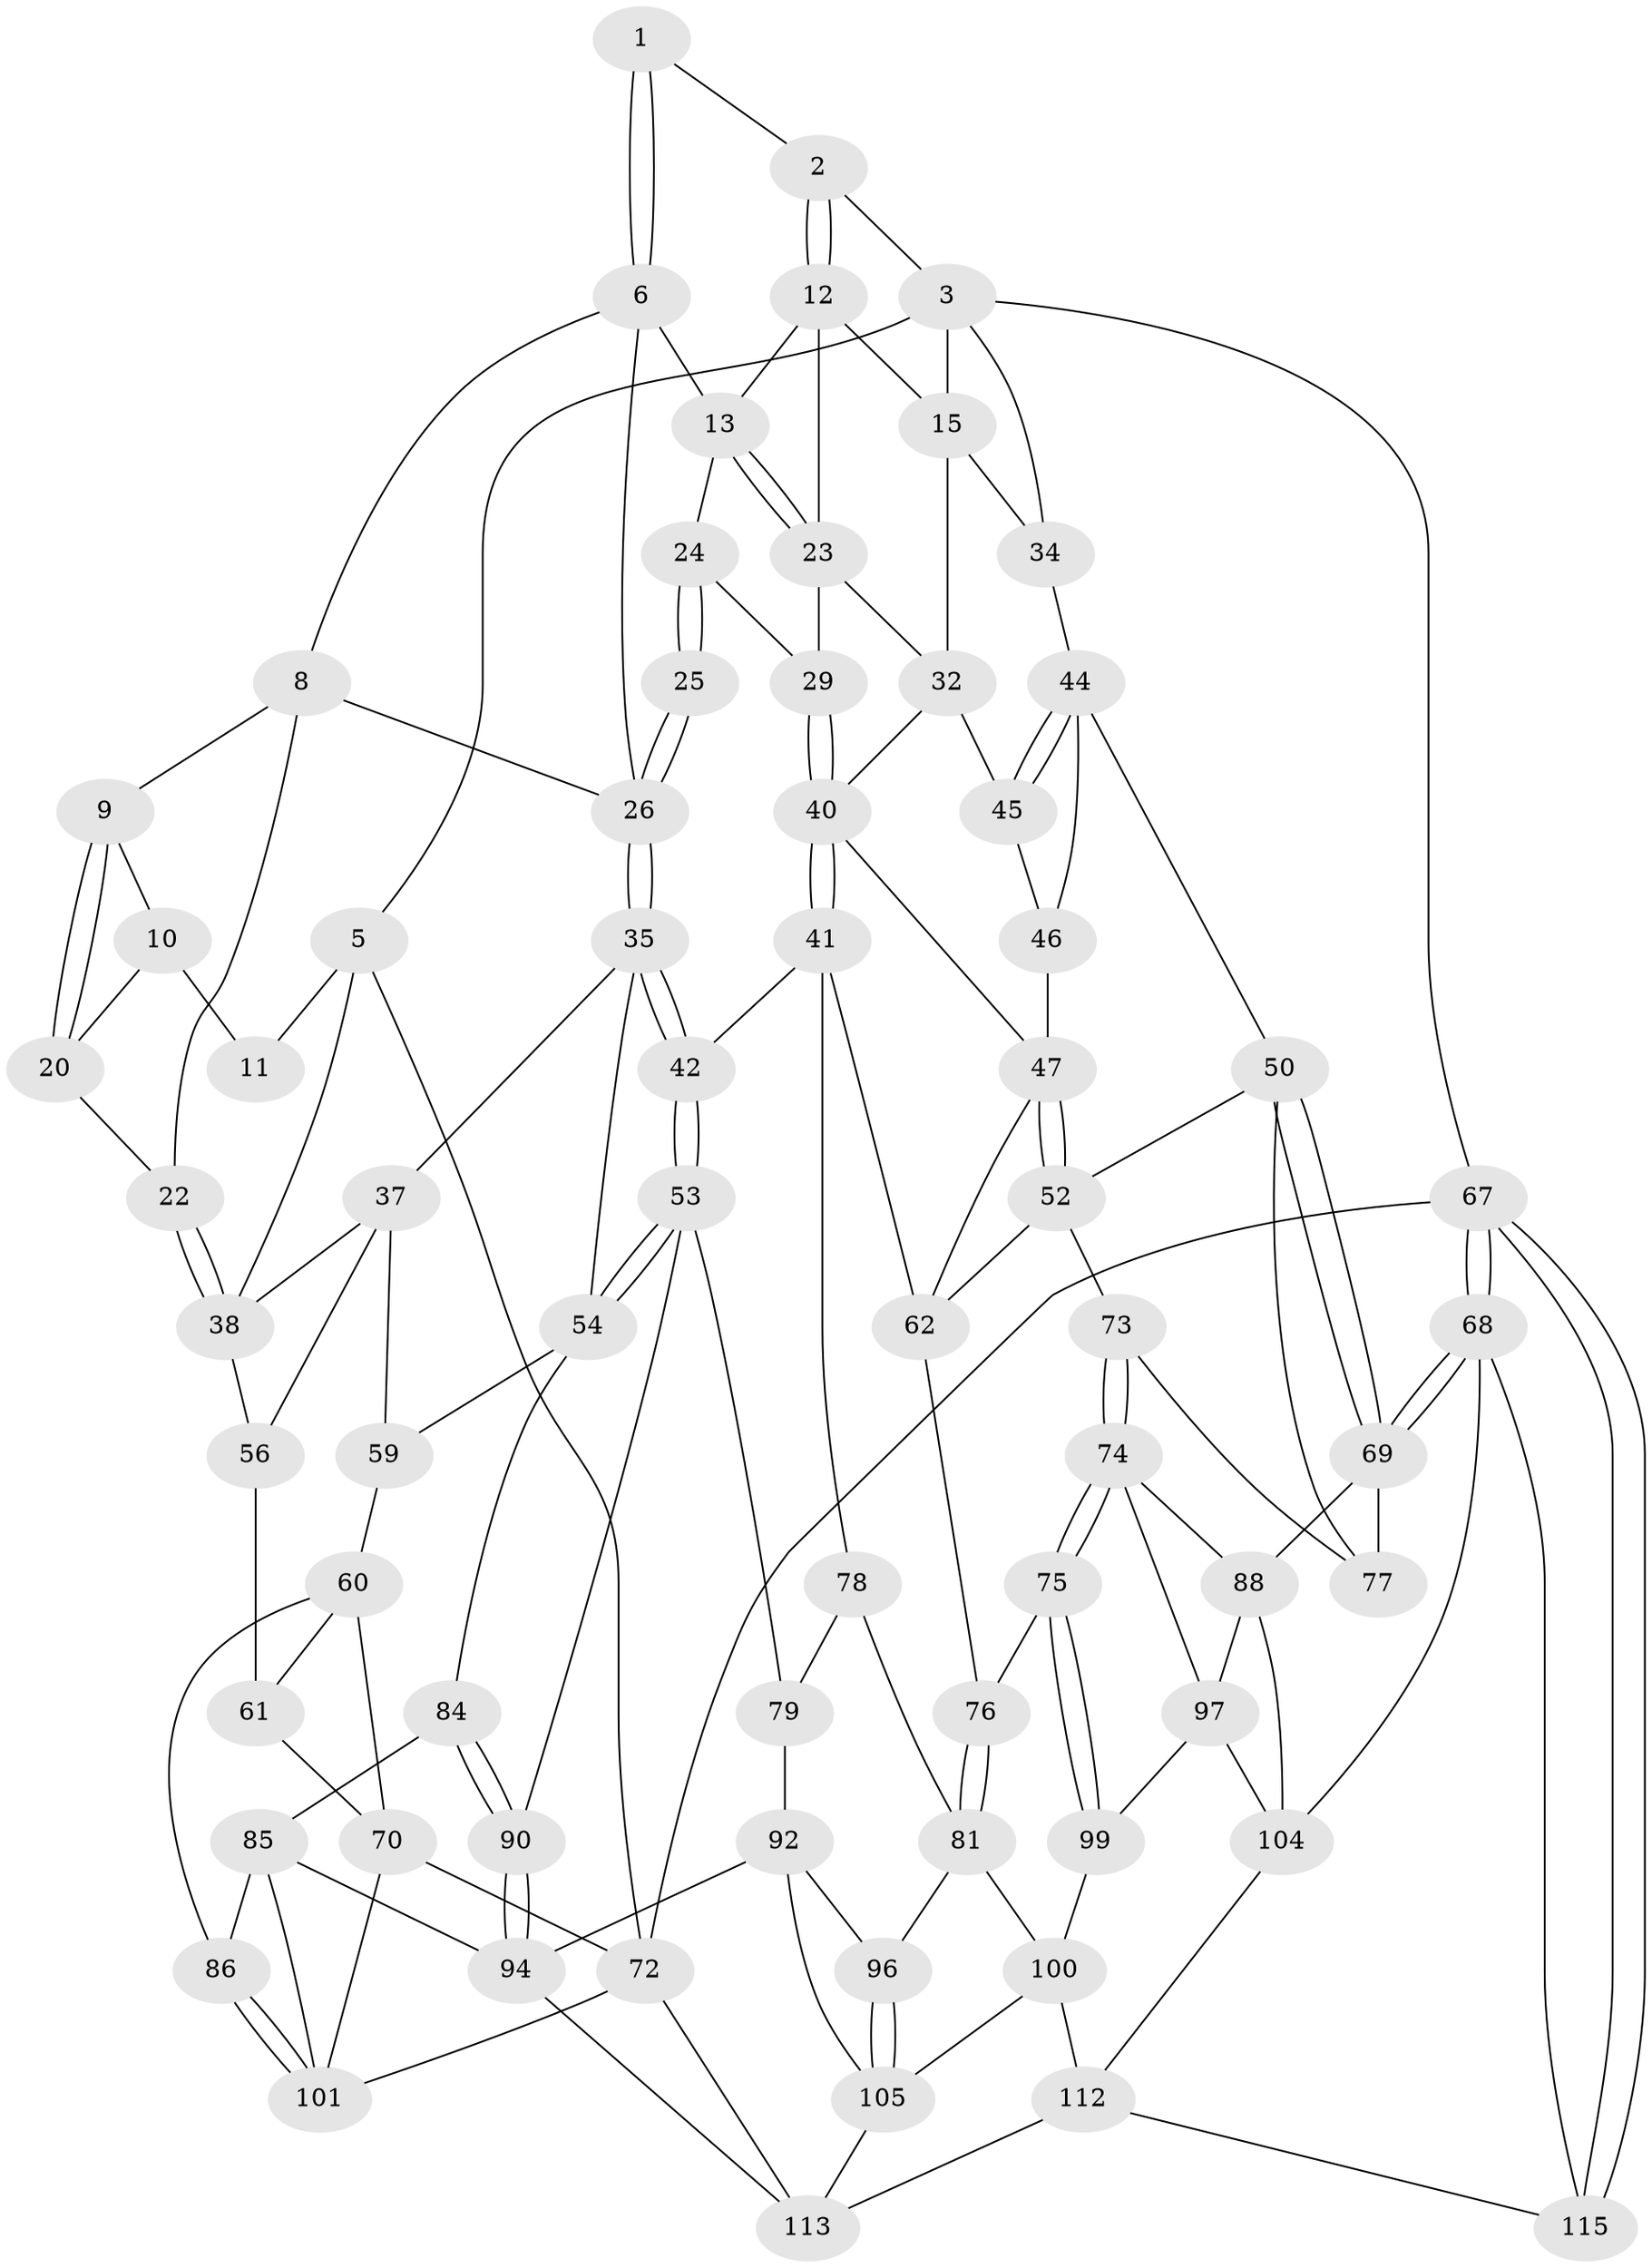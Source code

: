 // Generated by graph-tools (version 1.1) at 2025/52/02/27/25 19:52:38]
// undirected, 70 vertices, 152 edges
graph export_dot {
graph [start="1"]
  node [color=gray90,style=filled];
  1 [pos="+0.3570304828024429+0"];
  2 [pos="+0.650174556945578+0"];
  3 [pos="+0.8074458406585001+0",super="+4"];
  5 [pos="+0.12424652263406571+0",super="+17"];
  6 [pos="+0.34925385485536775+0.05004085836435536",super="+7"];
  8 [pos="+0.14736924580384775+0.07701306174286471",super="+21"];
  9 [pos="+0.1348948416456483+0.06788305468670752"];
  10 [pos="+0.13445651446987777+0.06742243921053805",super="+19"];
  11 [pos="+0.11934184508081065+0.008219166280935934",super="+18"];
  12 [pos="+0.6506931742418518+0",super="+16"];
  13 [pos="+0.4784093773731978+0.12623799589167617",super="+14"];
  15 [pos="+0.8595151061224544+0.1451555255313507",super="+31"];
  20 [pos="+0.08306417849215506+0.216217822860387"];
  22 [pos="+0.11164956775209031+0.22688978586511338"];
  23 [pos="+0.636383445172675+0.19037631029869073",super="+28"];
  24 [pos="+0.45956057945470735+0.16105910445465504",super="+30"];
  25 [pos="+0.3601602262108884+0.32149865502660974"];
  26 [pos="+0.3301287777518665+0.335570370991951",super="+27"];
  29 [pos="+0.5839023309615617+0.3032145114001583"];
  32 [pos="+0.8237515670576901+0.3103143671251978",super="+33"];
  34 [pos="+1+0.06373371085798786"];
  35 [pos="+0.32858767537695915+0.3391705786994782",super="+36"];
  37 [pos="+0.1787173733044918+0.3940538011259641",super="+55"];
  38 [pos="+0.1676849316715835+0.38329351020695696",super="+39"];
  40 [pos="+0.5982075226966996+0.4302266287080486",super="+43"];
  41 [pos="+0.5733677841475211+0.5037721686742658",super="+64"];
  42 [pos="+0.5462660770019258+0.5064638783123435"];
  44 [pos="+1+0.248901814894114",super="+49"];
  45 [pos="+0.9159043786300098+0.35653520067712785"];
  46 [pos="+0.9262377552277382+0.44355575619948057"];
  47 [pos="+0.9212336914724787+0.4505461218635595",super="+48"];
  50 [pos="+1+0.5593233675007989",super="+51"];
  52 [pos="+0.9281717499544312+0.5096745200480685",super="+65"];
  53 [pos="+0.39435683173183145+0.6066963606881203",super="+80"];
  54 [pos="+0.3497944546842036+0.588523777766613",super="+58"];
  56 [pos="+0.1331932169396508+0.4391157476493946",super="+57"];
  59 [pos="+0.20645827760592667+0.6016926466800322"];
  60 [pos="+0.13756945980951382+0.6221260725638528",super="+83"];
  61 [pos="+0.08152847839272022+0.5312675242281177",super="+66"];
  62 [pos="+0.7950734185284207+0.49812575265824494",super="+63"];
  67 [pos="+1+1"];
  68 [pos="+1+1",super="+103"];
  69 [pos="+1+0.8103328812558742",super="+87"];
  70 [pos="+0+0.5991391808422831",super="+71"];
  72 [pos="+0+1",super="+114"];
  73 [pos="+0.8954654211403743+0.6209295252144222"];
  74 [pos="+0.8126405806643194+0.6902751430218516",super="+89"];
  75 [pos="+0.7344238670325106+0.6830386903723701"];
  76 [pos="+0.723475740073679+0.6768030279685957"];
  77 [pos="+0.8966692745756857+0.621216843328521"];
  78 [pos="+0.5553597849804607+0.6610857700051181",super="+82"];
  79 [pos="+0.46864355411744596+0.6950342039563586",super="+91"];
  81 [pos="+0.6451960789452162+0.7252599140476115",super="+95"];
  84 [pos="+0.24169683740530196+0.7681323646472906"];
  85 [pos="+0.21450274630836635+0.7919171978621296",super="+108"];
  86 [pos="+0.10843660595285531+0.7782280563362317"];
  88 [pos="+0.8812969581389443+0.7807529031780568",super="+102"];
  90 [pos="+0.4108730237680346+0.7811229306070856"];
  92 [pos="+0.5357831560806949+0.7813592079072982",super="+93"];
  94 [pos="+0.4232510520593103+0.8064018398775256",super="+110"];
  96 [pos="+0.6094293342474519+0.8162016512348953"];
  97 [pos="+0.7900530774409205+0.8499428236381739",super="+98"];
  99 [pos="+0.7407617699000544+0.8494779651968432"];
  100 [pos="+0.7060757013480831+0.8552804352545987",super="+107"];
  101 [pos="+0.08188602285748223+0.7920549382007074",super="+109"];
  104 [pos="+0.8955383445994235+0.8921703737861181",super="+111"];
  105 [pos="+0.5828969692693523+0.9137952283536614",super="+106"];
  112 [pos="+0.6965566058989728+1",super="+116"];
  113 [pos="+0.3345356434468399+1",super="+117"];
  115 [pos="+0.7683941372314844+1"];
  1 -- 2;
  1 -- 6;
  1 -- 6;
  2 -- 3;
  2 -- 12;
  2 -- 12;
  3 -- 15;
  3 -- 67;
  3 -- 34;
  3 -- 5;
  5 -- 11 [weight=2];
  5 -- 72;
  5 -- 38;
  6 -- 13;
  6 -- 8;
  6 -- 26;
  8 -- 9;
  8 -- 22;
  8 -- 26;
  9 -- 10;
  9 -- 20;
  9 -- 20;
  10 -- 11 [weight=2];
  10 -- 20;
  12 -- 13;
  12 -- 23;
  12 -- 15;
  13 -- 23;
  13 -- 23;
  13 -- 24;
  15 -- 32;
  15 -- 34;
  20 -- 22;
  22 -- 38;
  22 -- 38;
  23 -- 29;
  23 -- 32;
  24 -- 25 [weight=2];
  24 -- 25;
  24 -- 29;
  25 -- 26;
  25 -- 26;
  26 -- 35;
  26 -- 35;
  29 -- 40;
  29 -- 40;
  32 -- 45;
  32 -- 40;
  34 -- 44;
  35 -- 42;
  35 -- 42;
  35 -- 37;
  35 -- 54;
  37 -- 38;
  37 -- 56;
  37 -- 59;
  38 -- 56;
  40 -- 41;
  40 -- 41;
  40 -- 47;
  41 -- 42;
  41 -- 78;
  41 -- 62;
  42 -- 53;
  42 -- 53;
  44 -- 45;
  44 -- 45;
  44 -- 50;
  44 -- 46;
  45 -- 46;
  46 -- 47;
  47 -- 52;
  47 -- 52;
  47 -- 62;
  50 -- 69;
  50 -- 69;
  50 -- 52;
  50 -- 77;
  52 -- 73;
  52 -- 62;
  53 -- 54;
  53 -- 54;
  53 -- 90;
  53 -- 79;
  54 -- 59;
  54 -- 84;
  56 -- 61 [weight=2];
  59 -- 60;
  60 -- 61;
  60 -- 86;
  60 -- 70;
  61 -- 70;
  62 -- 76;
  67 -- 68;
  67 -- 68;
  67 -- 115;
  67 -- 115;
  67 -- 72;
  68 -- 69;
  68 -- 69;
  68 -- 104;
  68 -- 115;
  69 -- 88;
  69 -- 77;
  70 -- 72;
  70 -- 101;
  72 -- 113;
  72 -- 101;
  73 -- 74;
  73 -- 74;
  73 -- 77;
  74 -- 75;
  74 -- 75;
  74 -- 88;
  74 -- 97;
  75 -- 76;
  75 -- 99;
  75 -- 99;
  76 -- 81;
  76 -- 81;
  78 -- 79 [weight=2];
  78 -- 81;
  79 -- 92;
  81 -- 96;
  81 -- 100;
  84 -- 85;
  84 -- 90;
  84 -- 90;
  85 -- 86;
  85 -- 101;
  85 -- 94;
  86 -- 101;
  86 -- 101;
  88 -- 97;
  88 -- 104;
  90 -- 94;
  90 -- 94;
  92 -- 96;
  92 -- 105;
  92 -- 94;
  94 -- 113;
  96 -- 105;
  96 -- 105;
  97 -- 99;
  97 -- 104;
  99 -- 100;
  100 -- 112;
  100 -- 105;
  104 -- 112;
  105 -- 113;
  112 -- 113;
  112 -- 115;
}
